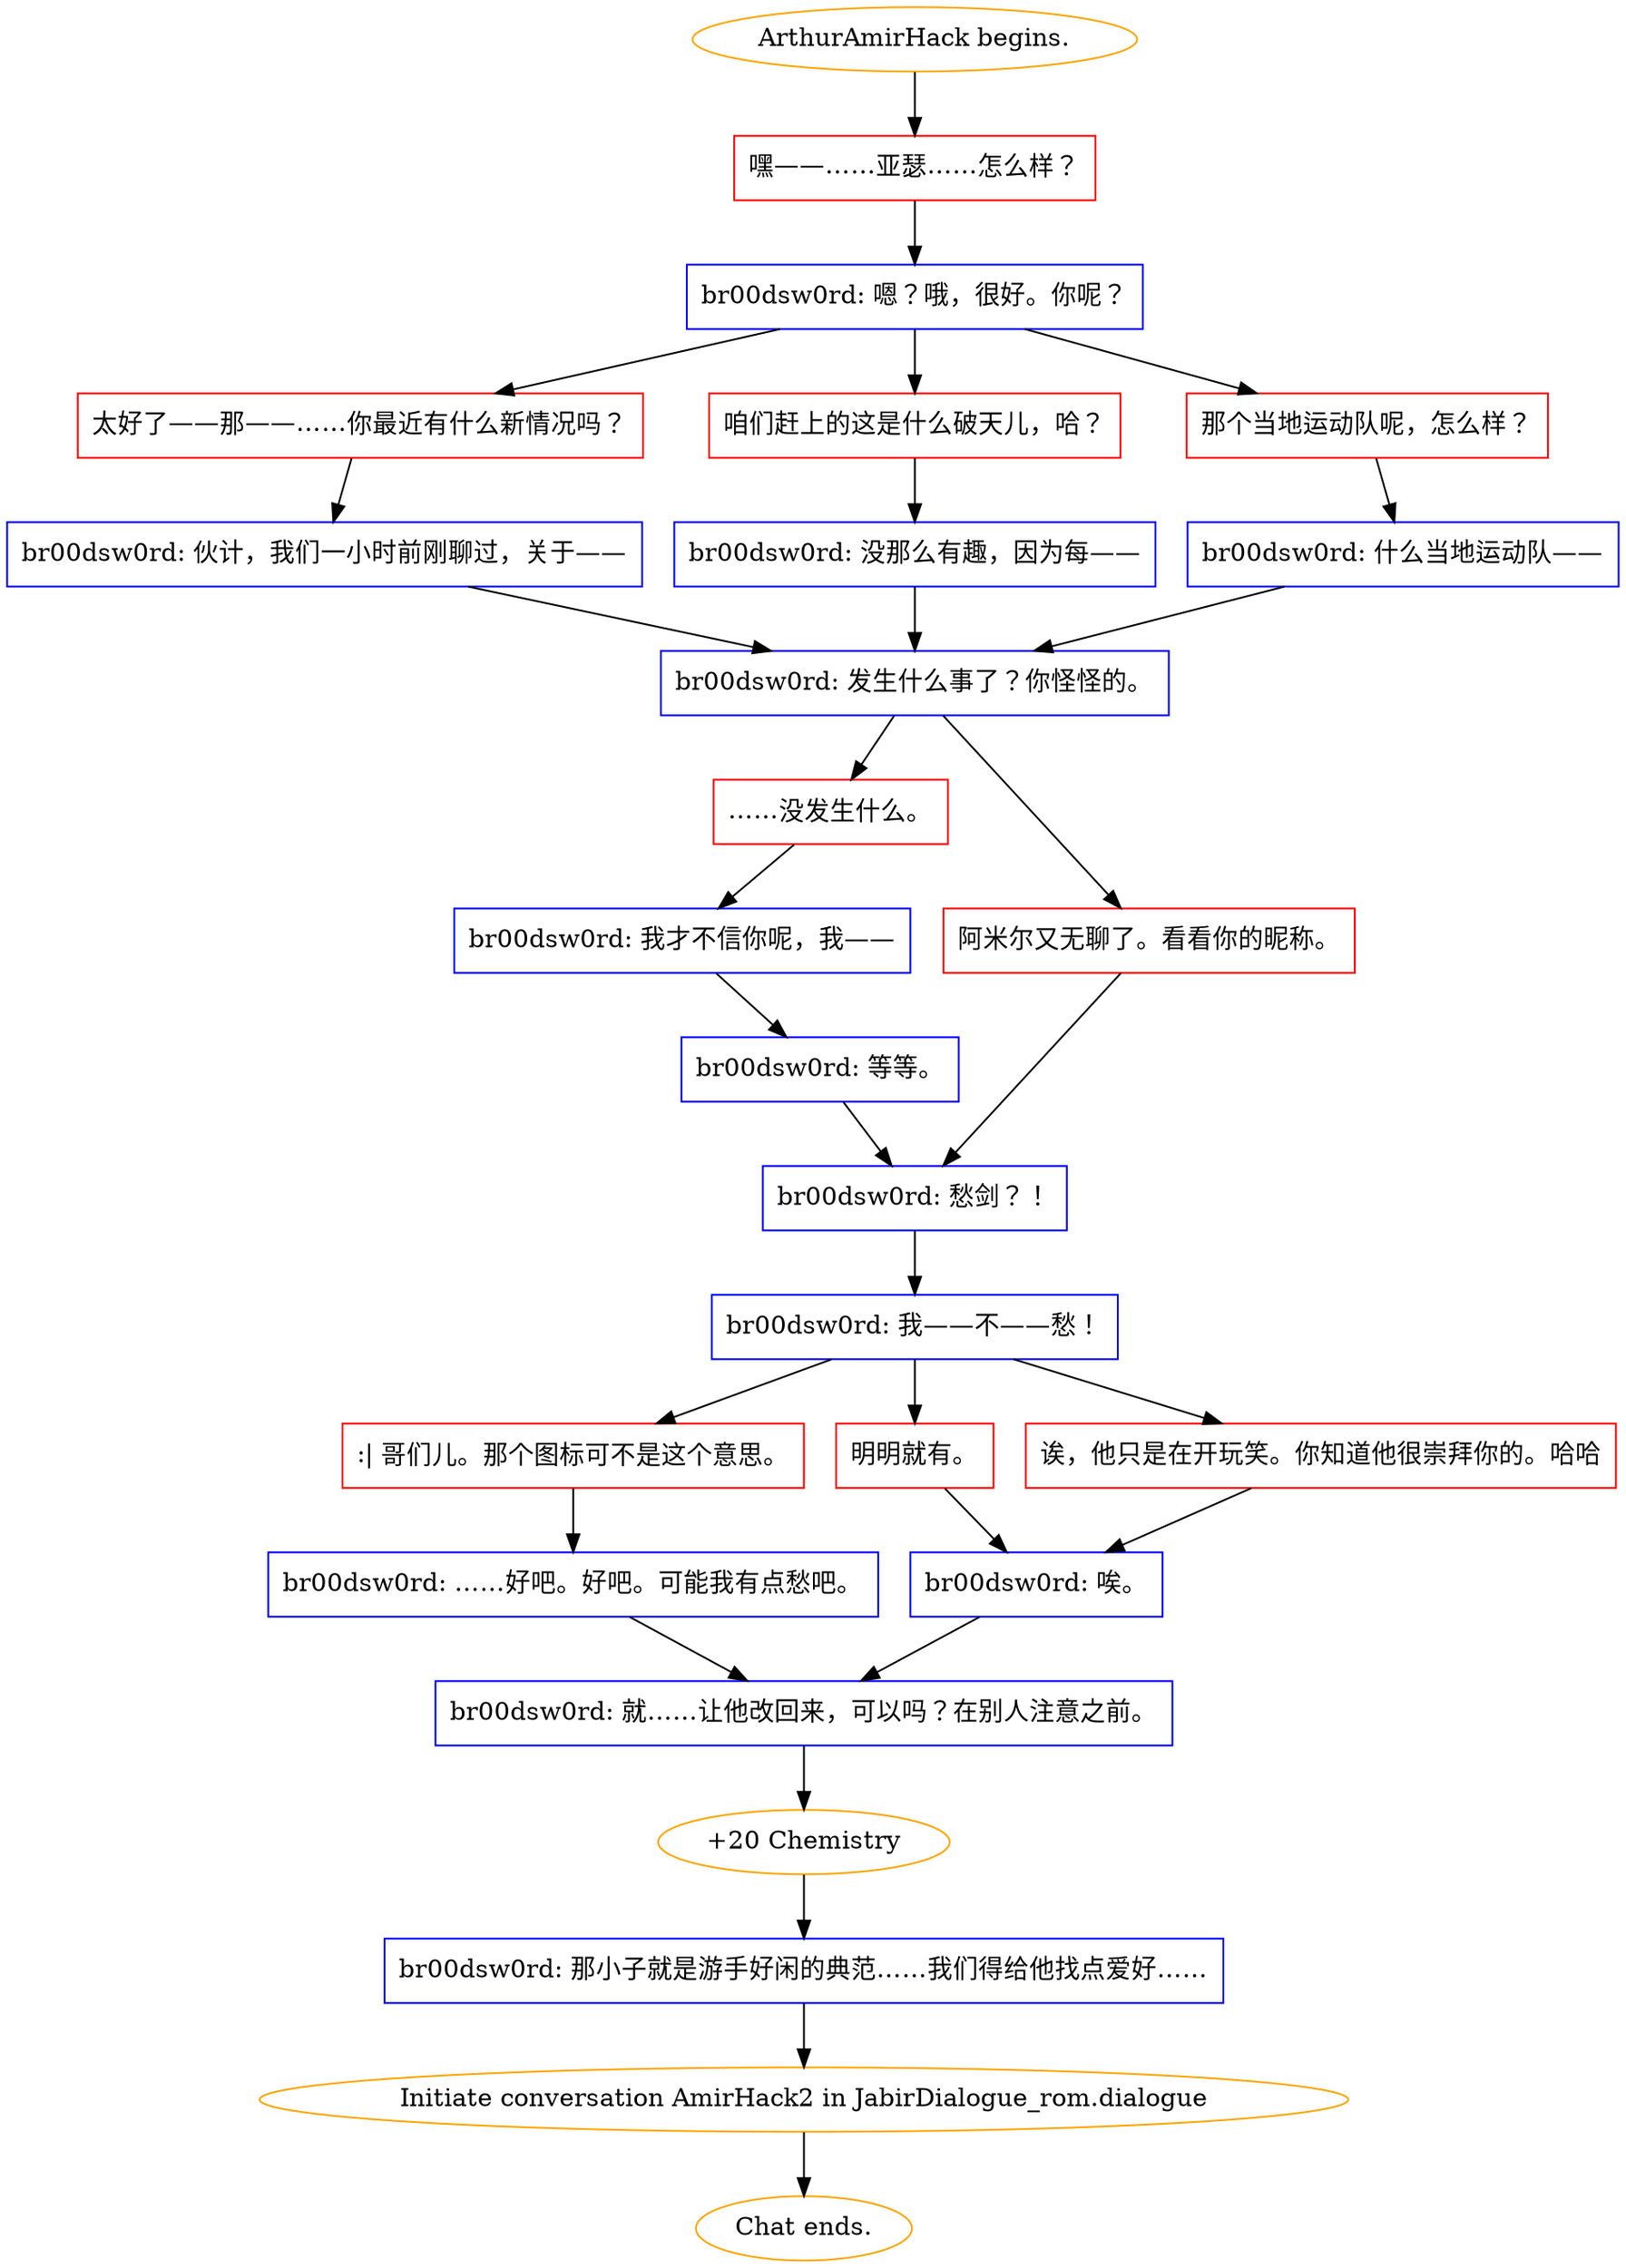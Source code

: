 digraph {
	"ArthurAmirHack begins." [color=orange];
		"ArthurAmirHack begins." -> j3091849233;
	j3091849233 [label="嘿——……亚瑟……怎么样？",shape=box,color=red];
		j3091849233 -> j53777541;
	j53777541 [label="br00dsw0rd: 嗯？哦，很好。你呢？",shape=box,color=blue];
		j53777541 -> j2138319572;
		j53777541 -> j4097147308;
		j53777541 -> j3729550918;
	j2138319572 [label="太好了——那——……你最近有什么新情况吗？",shape=box,color=red];
		j2138319572 -> j179438980;
	j4097147308 [label="咱们赶上的这是什么破天儿，哈？",shape=box,color=red];
		j4097147308 -> j1987934214;
	j3729550918 [label="那个当地运动队呢，怎么样？",shape=box,color=red];
		j3729550918 -> j2785814203;
	j179438980 [label="br00dsw0rd: 伙计，我们一小时前刚聊过，关于——",shape=box,color=blue];
		j179438980 -> j868563280;
	j1987934214 [label="br00dsw0rd: 没那么有趣，因为每——",shape=box,color=blue];
		j1987934214 -> j868563280;
	j2785814203 [label="br00dsw0rd: 什么当地运动队——",shape=box,color=blue];
		j2785814203 -> j868563280;
	j868563280 [label="br00dsw0rd: 发生什么事了？你怪怪的。",shape=box,color=blue];
		j868563280 -> j2324394209;
		j868563280 -> j4096741606;
	j2324394209 [label="……没发生什么。",shape=box,color=red];
		j2324394209 -> j2927103189;
	j4096741606 [label="阿米尔又无聊了。看看你的昵称。",shape=box,color=red];
		j4096741606 -> j2375028048;
	j2927103189 [label="br00dsw0rd: 我才不信你呢，我——",shape=box,color=blue];
		j2927103189 -> j3499751080;
	j2375028048 [label="br00dsw0rd: 愁剑？！",shape=box,color=blue];
		j2375028048 -> j1210083086;
	j3499751080 [label="br00dsw0rd: 等等。",shape=box,color=blue];
		j3499751080 -> j2375028048;
	j1210083086 [label="br00dsw0rd: 我——不——愁！",shape=box,color=blue];
		j1210083086 -> j4127491745;
		j1210083086 -> j3872510427;
		j1210083086 -> j3707176301;
	j4127491745 [label=":| 哥们儿。那个图标可不是这个意思。",shape=box,color=red];
		j4127491745 -> j509783404;
	j3872510427 [label="明明就有。",shape=box,color=red];
		j3872510427 -> j791517439;
	j3707176301 [label="诶，他只是在开玩笑。你知道他很崇拜你的。哈哈",shape=box,color=red];
		j3707176301 -> j791517439;
	j509783404 [label="br00dsw0rd: ……好吧。好吧。可能我有点愁吧。",shape=box,color=blue];
		j509783404 -> j1346450069;
	j791517439 [label="br00dsw0rd: 唉。",shape=box,color=blue];
		j791517439 -> j1346450069;
	j1346450069 [label="br00dsw0rd: 就……让他改回来，可以吗？在别人注意之前。",shape=box,color=blue];
		j1346450069 -> j1467821032;
	j1467821032 [label="+20 Chemistry",color=orange];
		j1467821032 -> j2050422224;
	j2050422224 [label="br00dsw0rd: 那小子就是游手好闲的典范……我们得给他找点爱好……",shape=box,color=blue];
		j2050422224 -> "Initiate conversation AmirHack2 in JabirDialogue_rom.dialogue";
	"Initiate conversation AmirHack2 in JabirDialogue_rom.dialogue" [label="Initiate conversation AmirHack2 in JabirDialogue_rom.dialogue",color=orange];
		"Initiate conversation AmirHack2 in JabirDialogue_rom.dialogue" -> "Chat ends.";
	"Chat ends." [color=orange];
}
